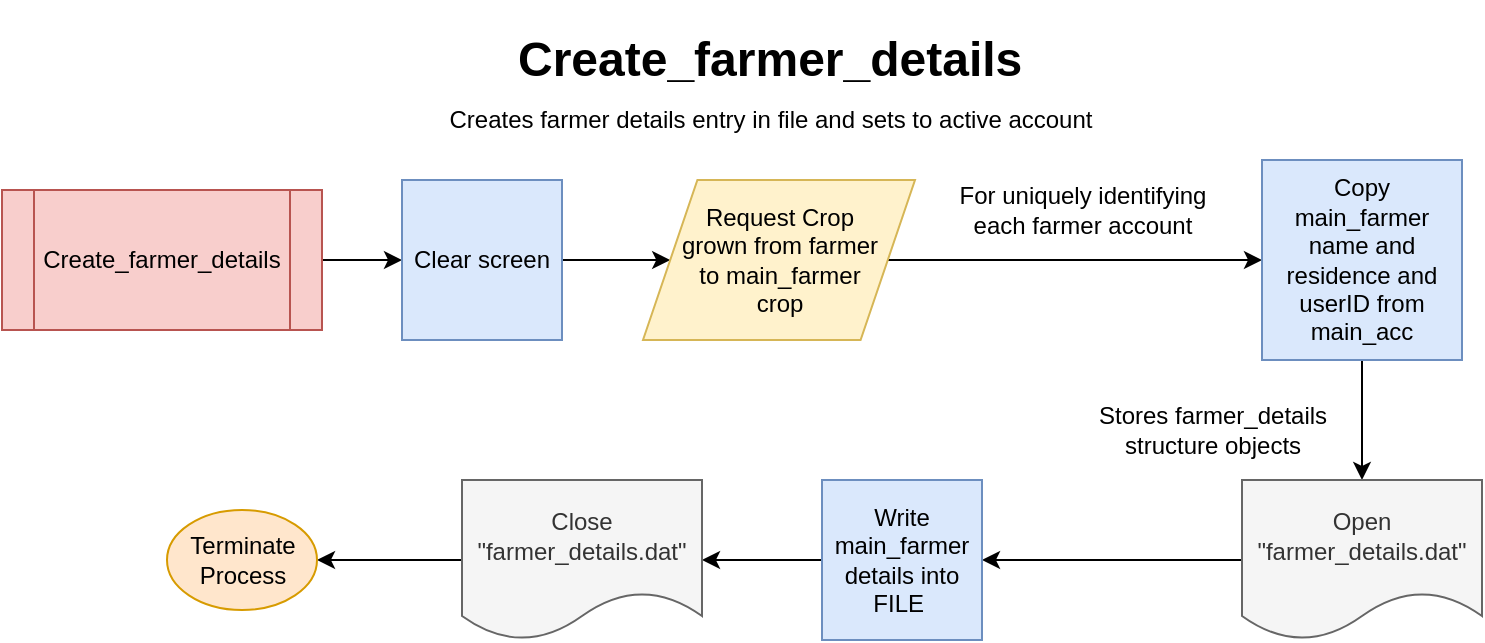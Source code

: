 <mxfile version="13.0.3" type="device"><diagram id="3dF_-Wv2x2gZ8MhzbS6M" name="Page-1"><mxGraphModel dx="1264" dy="592" grid="1" gridSize="10" guides="1" tooltips="1" connect="1" arrows="1" fold="1" page="1" pageScale="1" pageWidth="827" pageHeight="1169" math="0" shadow="0"><root><mxCell id="0"/><mxCell id="1" parent="0"/><mxCell id="OCchSFUTWS_ftcTwPR-S-55" style="edgeStyle=orthogonalEdgeStyle;rounded=0;orthogonalLoop=1;jettySize=auto;html=1;entryX=0;entryY=0.5;entryDx=0;entryDy=0;" parent="1" source="OCchSFUTWS_ftcTwPR-S-45" target="OCchSFUTWS_ftcTwPR-S-46" edge="1"><mxGeometry relative="1" as="geometry"/></mxCell><mxCell id="OCchSFUTWS_ftcTwPR-S-45" value="Create_farmer_details" style="shape=process;whiteSpace=wrap;html=1;backgroundOutline=1;strokeWidth=1;fillColor=#f8cecc;strokeColor=#b85450;" parent="1" vertex="1"><mxGeometry x="30" y="95" width="160" height="70" as="geometry"/></mxCell><mxCell id="OCchSFUTWS_ftcTwPR-S-56" style="edgeStyle=orthogonalEdgeStyle;rounded=0;orthogonalLoop=1;jettySize=auto;html=1;entryX=0;entryY=0.5;entryDx=0;entryDy=0;" parent="1" source="OCchSFUTWS_ftcTwPR-S-46" target="OCchSFUTWS_ftcTwPR-S-47" edge="1"><mxGeometry relative="1" as="geometry"><mxPoint x="387.6" y="130" as="targetPoint"/></mxGeometry></mxCell><mxCell id="OCchSFUTWS_ftcTwPR-S-46" value="Clear screen" style="whiteSpace=wrap;html=1;aspect=fixed;strokeWidth=1;fillColor=#dae8fc;strokeColor=#6c8ebf;" parent="1" vertex="1"><mxGeometry x="230" y="90" width="80" height="80" as="geometry"/></mxCell><mxCell id="OCchSFUTWS_ftcTwPR-S-57" style="edgeStyle=orthogonalEdgeStyle;rounded=0;orthogonalLoop=1;jettySize=auto;html=1;" parent="1" source="OCchSFUTWS_ftcTwPR-S-47" target="OCchSFUTWS_ftcTwPR-S-48" edge="1"><mxGeometry relative="1" as="geometry"/></mxCell><mxCell id="OCchSFUTWS_ftcTwPR-S-47" value="Request Crop grown from farmer to main_farmer crop" style="shape=parallelogram;perimeter=parallelogramPerimeter;whiteSpace=wrap;html=1;strokeWidth=1;spacingLeft=15;spacingRight=15;fillColor=#fff2cc;strokeColor=#d6b656;" parent="1" vertex="1"><mxGeometry x="350.5" y="90" width="136" height="80" as="geometry"/></mxCell><mxCell id="DOveWG-ddhVCC4pDthny-1" style="edgeStyle=orthogonalEdgeStyle;rounded=0;orthogonalLoop=1;jettySize=auto;html=1;" edge="1" parent="1" source="OCchSFUTWS_ftcTwPR-S-48" target="OCchSFUTWS_ftcTwPR-S-51"><mxGeometry relative="1" as="geometry"/></mxCell><mxCell id="OCchSFUTWS_ftcTwPR-S-48" value="Copy main_farmer name and residence and userID from main_acc" style="whiteSpace=wrap;html=1;aspect=fixed;strokeWidth=1;fillColor=#dae8fc;strokeColor=#6c8ebf;" parent="1" vertex="1"><mxGeometry x="660" y="80" width="100" height="100" as="geometry"/></mxCell><mxCell id="OCchSFUTWS_ftcTwPR-S-59" style="edgeStyle=orthogonalEdgeStyle;rounded=0;orthogonalLoop=1;jettySize=auto;html=1;entryX=1;entryY=0.5;entryDx=0;entryDy=0;" parent="1" source="OCchSFUTWS_ftcTwPR-S-51" target="OCchSFUTWS_ftcTwPR-S-52" edge="1"><mxGeometry relative="1" as="geometry"/></mxCell><mxCell id="OCchSFUTWS_ftcTwPR-S-51" value="Open &quot;farmer_details.dat&quot;" style="shape=document;whiteSpace=wrap;html=1;boundedLbl=1;strokeWidth=1;fillColor=#f5f5f5;strokeColor=#666666;fontColor=#333333;" parent="1" vertex="1"><mxGeometry x="650" y="240" width="120" height="80" as="geometry"/></mxCell><mxCell id="OCchSFUTWS_ftcTwPR-S-61" style="edgeStyle=orthogonalEdgeStyle;rounded=0;orthogonalLoop=1;jettySize=auto;html=1;entryX=1;entryY=0.5;entryDx=0;entryDy=0;" parent="1" source="OCchSFUTWS_ftcTwPR-S-52" target="OCchSFUTWS_ftcTwPR-S-54" edge="1"><mxGeometry relative="1" as="geometry"/></mxCell><mxCell id="OCchSFUTWS_ftcTwPR-S-52" value="Write main_farmer details into FILE&amp;nbsp;" style="whiteSpace=wrap;html=1;aspect=fixed;strokeWidth=1;fillColor=#dae8fc;strokeColor=#6c8ebf;" parent="1" vertex="1"><mxGeometry x="440" y="240" width="80" height="80" as="geometry"/></mxCell><mxCell id="OCchSFUTWS_ftcTwPR-S-63" value="" style="edgeStyle=orthogonalEdgeStyle;rounded=0;orthogonalLoop=1;jettySize=auto;html=1;" parent="1" source="OCchSFUTWS_ftcTwPR-S-54" target="OCchSFUTWS_ftcTwPR-S-62" edge="1"><mxGeometry relative="1" as="geometry"/></mxCell><mxCell id="OCchSFUTWS_ftcTwPR-S-54" value="Close &quot;farmer_details.dat&quot;" style="shape=document;whiteSpace=wrap;html=1;boundedLbl=1;strokeWidth=1;fillColor=#f5f5f5;strokeColor=#666666;fontColor=#333333;" parent="1" vertex="1"><mxGeometry x="260" y="240" width="120" height="80" as="geometry"/></mxCell><mxCell id="OCchSFUTWS_ftcTwPR-S-62" value="Terminate Process" style="ellipse;whiteSpace=wrap;html=1;strokeWidth=1;fillColor=#ffe6cc;strokeColor=#d79b00;" parent="1" vertex="1"><mxGeometry x="112.5" y="255" width="75" height="50" as="geometry"/></mxCell><mxCell id="Nj7JQ0OdM4_E6AI_nK0k-2" value="&lt;h1&gt;Create_farmer_details&lt;/h1&gt;" style="text;html=1;strokeColor=none;fillColor=none;spacing=5;spacingTop=-20;whiteSpace=wrap;overflow=hidden;rounded=0;" parent="1" vertex="1"><mxGeometry x="283" y="10" width="271" height="40" as="geometry"/></mxCell><mxCell id="Nj7JQ0OdM4_E6AI_nK0k-3" value="&lt;span style=&quot;text-align: left&quot;&gt;Creates farmer details entry in file and sets to active account&lt;/span&gt;" style="text;html=1;align=center;verticalAlign=middle;resizable=0;points=[];autosize=1;" parent="1" vertex="1"><mxGeometry x="244" y="50" width="340" height="20" as="geometry"/></mxCell><mxCell id="Nj7JQ0OdM4_E6AI_nK0k-4" value="For uniquely identifying&lt;br&gt;each farmer account" style="text;html=1;align=center;verticalAlign=middle;resizable=0;points=[];autosize=1;" parent="1" vertex="1"><mxGeometry x="500" y="90" width="140" height="30" as="geometry"/></mxCell><mxCell id="Nj7JQ0OdM4_E6AI_nK0k-8" value="Stores farmer_details&lt;br&gt;structure objects" style="text;html=1;align=center;verticalAlign=middle;resizable=0;points=[];autosize=1;" parent="1" vertex="1"><mxGeometry x="570" y="200" width="130" height="30" as="geometry"/></mxCell></root></mxGraphModel></diagram></mxfile>